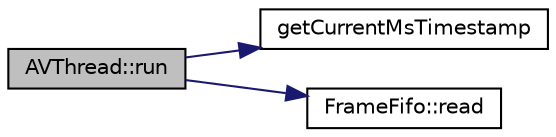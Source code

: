 digraph "AVThread::run"
{
  edge [fontname="Helvetica",fontsize="10",labelfontname="Helvetica",labelfontsize="10"];
  node [fontname="Helvetica",fontsize="10",shape=record];
  rankdir="LR";
  Node1 [label="AVThread::run",height=0.2,width=0.4,color="black", fillcolor="grey75", style="filled", fontcolor="black"];
  Node1 -> Node2 [color="midnightblue",fontsize="10",style="solid",fontname="Helvetica"];
  Node2 [label="getCurrentMsTimestamp",height=0.2,width=0.4,color="black", fillcolor="white", style="filled",URL="$tools_8h.html#a69a8d8c398f99883b5c1a22173d6b12f",tooltip="Utility function: returns current unix epoch timestamp in milliseconds. Uses timeval. "];
  Node1 -> Node3 [color="midnightblue",fontsize="10",style="solid",fontname="Helvetica"];
  Node3 [label="FrameFifo::read",height=0.2,width=0.4,color="black", fillcolor="white", style="filled",URL="$classFrameFifo.html#aae984545cb5d40a1d0fe8b8e369d9c64",tooltip="Pop a frame from the end of the fifo and return the frame to the reservoir stack. ..."];
}
